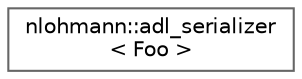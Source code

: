 digraph "Graphical Class Hierarchy"
{
 // LATEX_PDF_SIZE
  bgcolor="transparent";
  edge [fontname=Helvetica,fontsize=10,labelfontname=Helvetica,labelfontsize=10];
  node [fontname=Helvetica,fontsize=10,shape=box,height=0.2,width=0.4];
  rankdir="LR";
  Node0 [id="Node000000",label="nlohmann::adl_serializer\l\< Foo \>",height=0.2,width=0.4,color="grey40", fillcolor="white", style="filled",URL="$structnlohmann_1_1adl__serializer_3_01Foo_01_4.html",tooltip=" "];
}
